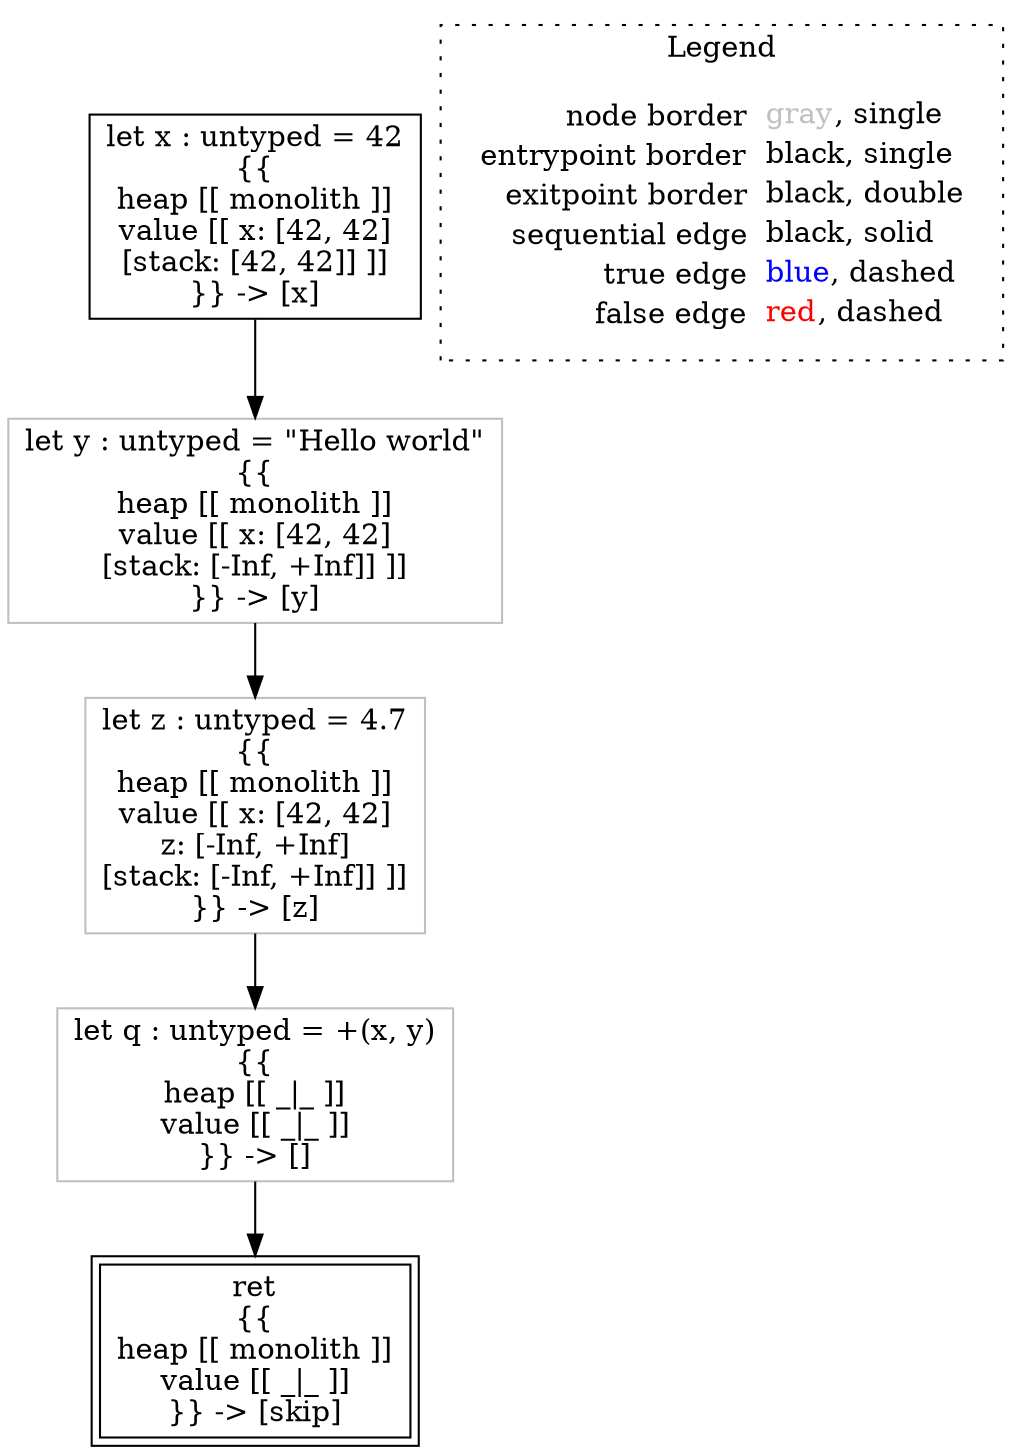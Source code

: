 digraph {
	"node0" [shape="rect",color="black",label=<let x : untyped = 42<BR/>{{<BR/>heap [[ monolith ]]<BR/>value [[ x: [42, 42]<BR/>[stack: [42, 42]] ]]<BR/>}} -&gt; [x]>];
	"node1" [shape="rect",color="gray",label=<let y : untyped = &quot;Hello world&quot;<BR/>{{<BR/>heap [[ monolith ]]<BR/>value [[ x: [42, 42]<BR/>[stack: [-Inf, +Inf]] ]]<BR/>}} -&gt; [y]>];
	"node2" [shape="rect",color="gray",label=<let q : untyped = +(x, y)<BR/>{{<BR/>heap [[ _|_ ]]<BR/>value [[ _|_ ]]<BR/>}} -&gt; []>];
	"node3" [shape="rect",color="black",peripheries="2",label=<ret<BR/>{{<BR/>heap [[ monolith ]]<BR/>value [[ _|_ ]]<BR/>}} -&gt; [skip]>];
	"node4" [shape="rect",color="gray",label=<let z : untyped = 4.7<BR/>{{<BR/>heap [[ monolith ]]<BR/>value [[ x: [42, 42]<BR/>z: [-Inf, +Inf]<BR/>[stack: [-Inf, +Inf]] ]]<BR/>}} -&gt; [z]>];
	"node1" -> "node4" [color="black"];
	"node2" -> "node3" [color="black"];
	"node0" -> "node1" [color="black"];
	"node4" -> "node2" [color="black"];
subgraph cluster_legend {
	label="Legend";
	style=dotted;
	node [shape=plaintext];
	"legend" [label=<<table border="0" cellpadding="2" cellspacing="0" cellborder="0"><tr><td align="right">node border&nbsp;</td><td align="left"><font color="gray">gray</font>, single</td></tr><tr><td align="right">entrypoint border&nbsp;</td><td align="left"><font color="black">black</font>, single</td></tr><tr><td align="right">exitpoint border&nbsp;</td><td align="left"><font color="black">black</font>, double</td></tr><tr><td align="right">sequential edge&nbsp;</td><td align="left"><font color="black">black</font>, solid</td></tr><tr><td align="right">true edge&nbsp;</td><td align="left"><font color="blue">blue</font>, dashed</td></tr><tr><td align="right">false edge&nbsp;</td><td align="left"><font color="red">red</font>, dashed</td></tr></table>>];
}

}
